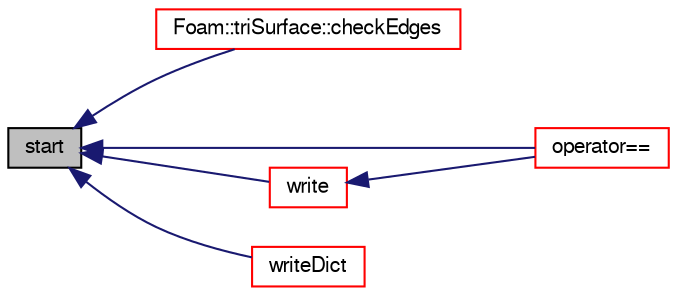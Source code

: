 digraph "start"
{
  bgcolor="transparent";
  edge [fontname="FreeSans",fontsize="10",labelfontname="FreeSans",labelfontsize="10"];
  node [fontname="FreeSans",fontsize="10",shape=record];
  rankdir="LR";
  Node15 [label="start",height=0.2,width=0.4,color="black", fillcolor="grey75", style="filled", fontcolor="black"];
  Node15 -> Node16 [dir="back",color="midnightblue",fontsize="10",style="solid",fontname="FreeSans"];
  Node16 [label="Foam::triSurface::checkEdges",height=0.2,width=0.4,color="red",URL="$a30598.html#a90f5f9407a227d55df8fa9120de9f122",tooltip="Check triply (or more) connected edges. "];
  Node15 -> Node19 [dir="back",color="midnightblue",fontsize="10",style="solid",fontname="FreeSans"];
  Node19 [label="operator==",height=0.2,width=0.4,color="red",URL="$a30590.html#a9b2d91a5dbfa7afec7ded5ff1f43c07e",tooltip="compare. "];
  Node15 -> Node21 [dir="back",color="midnightblue",fontsize="10",style="solid",fontname="FreeSans"];
  Node21 [label="write",height=0.2,width=0.4,color="red",URL="$a30590.html#a293fdfec8bdfbd5c3913ab4c9f3454ff",tooltip="Write. "];
  Node21 -> Node19 [dir="back",color="midnightblue",fontsize="10",style="solid",fontname="FreeSans"];
  Node15 -> Node22 [dir="back",color="midnightblue",fontsize="10",style="solid",fontname="FreeSans"];
  Node22 [label="writeDict",height=0.2,width=0.4,color="red",URL="$a30590.html#a99e013320e2bb0118f0c2857a9193f62",tooltip="Write dictionary. "];
}
